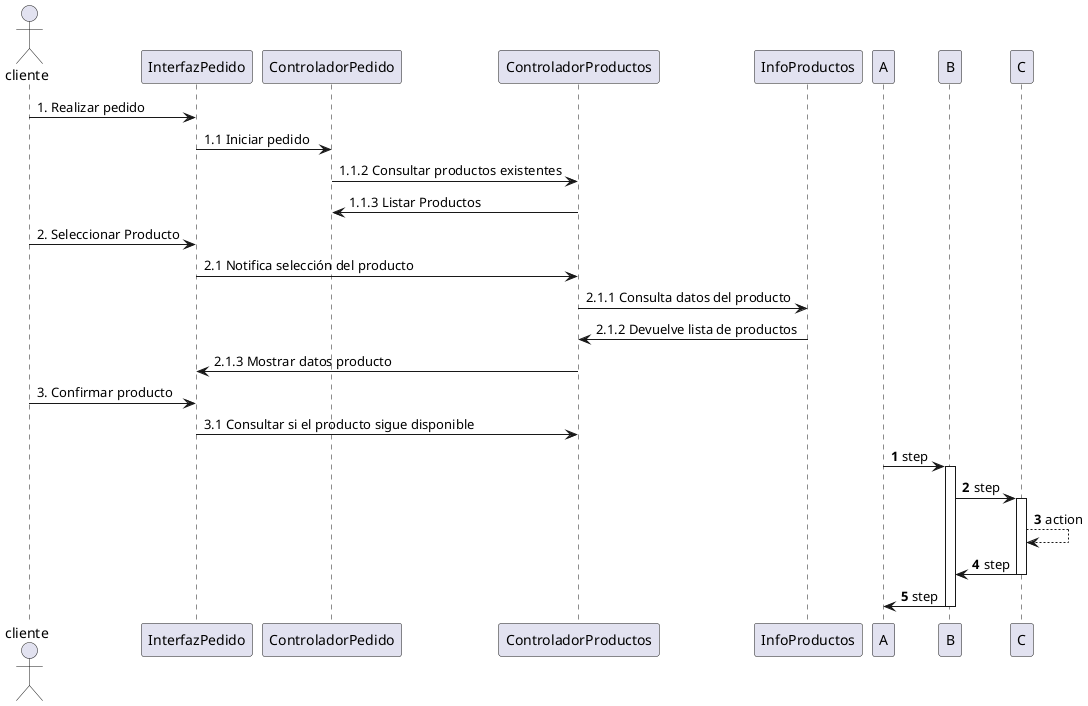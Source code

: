 @startuml

actor cliente


cliente -> InterfazPedido : 1. Realizar pedido

InterfazPedido -> ControladorPedido: 1.1 Iniciar pedido

ControladorPedido -> ControladorProductos : 1.1.2 Consultar productos existentes

ControladorProductos -> ControladorPedido : 1.1.3 Listar Productos

cliente -> InterfazPedido : 2. Seleccionar Producto

InterfazPedido -> ControladorProductos : 2.1 Notifica selección del producto

ControladorProductos -> InfoProductos : 2.1.1 Consulta datos del producto

InfoProductos ->  ControladorProductos : 2.1.2 Devuelve lista de productos

ControladorProductos -> InterfazPedido : 2.1.3 Mostrar datos producto

cliente -> InterfazPedido : 3. Confirmar producto

InterfazPedido -> ControladorProductos : 3.1 Consultar si el producto sigue disponible








autonumber

A -> B: step

activate B
B -> C: step

activate C
C --> C: action
C -> B: step
deactivate C

B -> A: step
deactivate B

@enduml